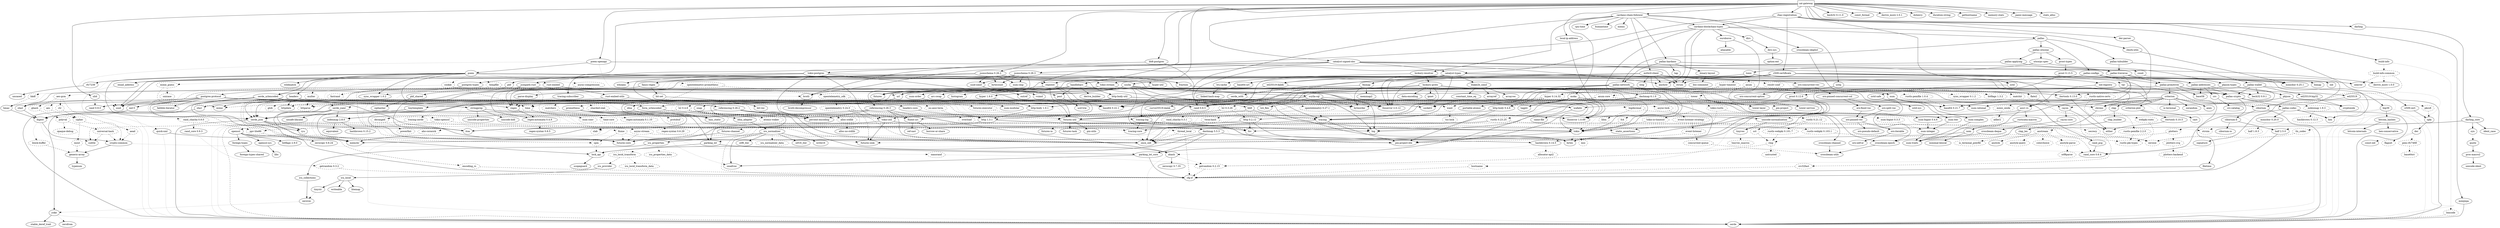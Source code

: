 digraph {
    0 [ label = "cat-gateway" shape = box]
    1 [ label = "anyhow" ]
    2 [ label = "base64 0.22.1" ]
    3 [ label = "bb8" ]
    4 [ label = "bb8-postgres" ]
    5 [ label = "bech32 0.11.0" ]
    6 [ label = "blake2b_simd" ]
    7 [ label = "build-info" ]
    8 [ label = "bytes" ]
    9 [ label = "cardano-blockchain-types" ]
    10 [ label = "cardano-chain-follower" ]
    11 [ label = "catalyst-signed-doc" ]
    12 [ label = "catalyst-types" ]
    13 [ label = "chrono" ]
    14 [ label = "clap" ]
    15 [ label = "const_format" ]
    16 [ label = "cpu-time" ]
    17 [ label = "crossbeam-skiplist" ]
    18 [ label = "darling" ]
    19 [ label = "dashmap 6.1.0" ]
    20 [ label = "derive_more 2.0.1" ]
    21 [ label = "dotenvy" ]
    22 [ label = "duration-string" ]
    23 [ label = "ed25519-dalek" ]
    24 [ label = "futures" ]
    25 [ label = "gethostname" ]
    26 [ label = "handlebars" ]
    27 [ label = "hex" ]
    28 [ label = "jsonschema 0.26.2" ]
    29 [ label = "local-ip-address" ]
    30 [ label = "memory-stats" ]
    31 [ label = "mime" ]
    32 [ label = "minijinja" ]
    33 [ label = "moka" ]
    34 [ label = "num-bigint 0.4.6" ]
    35 [ label = "num-traits" ]
    36 [ label = "openssl" ]
    37 [ label = "pallas" ]
    38 [ label = "pallas-traverse" ]
    39 [ label = "panic-message" ]
    40 [ label = "poem" ]
    41 [ label = "poem-openapi" ]
    42 [ label = "prometheus" ]
    43 [ label = "rand 0.8.5" ]
    44 [ label = "rayon" ]
    45 [ label = "rbac-registration" ]
    46 [ label = "regex" ]
    47 [ label = "rust-embed" ]
    48 [ label = "scylla" ]
    49 [ label = "serde" ]
    50 [ label = "serde_json" ]
    51 [ label = "stats_alloc" ]
    52 [ label = "strum" ]
    53 [ label = "thiserror 1.0.69" ]
    54 [ label = "tokio" ]
    55 [ label = "tokio-postgres" ]
    56 [ label = "tracing" ]
    57 [ label = "tracing-subscriber" ]
    58 [ label = "ulid" ]
    59 [ label = "url" ]
    60 [ label = "uuid" ]
    61 [ label = "futures-util" ]
    62 [ label = "parking_lot" ]
    63 [ label = "arrayref" ]
    64 [ label = "arrayvec" ]
    65 [ label = "constant_time_eq" ]
    66 [ label = "bincode" style = dashed]
    67 [ label = "build-info-common" style = dashed]
    68 [ label = "cbork-utils" ]
    69 [ label = "dirs" ]
    70 [ label = "minicbor 0.25.1" ]
    71 [ label = "ouroboros" ]
    72 [ label = "crossbeam-channel" ]
    73 [ label = "crossbeam-epoch" ]
    74 [ label = "hickory-resolver" ]
    75 [ label = "http 1.3.1" ]
    76 [ label = "humantime" ]
    77 [ label = "memx" ]
    78 [ label = "mithril-client" ]
    79 [ label = "pallas-crypto" ]
    80 [ label = "pallas-hardano" ]
    81 [ label = "tar" ]
    82 [ label = "tracing-log" ]
    83 [ label = "ureq" ]
    84 [ label = "zstd" ]
    85 [ label = "brotli" ]
    86 [ label = "coset" ]
    87 [ label = "jsonpath-rust" ]
    88 [ label = "jsonschema 0.28.3" ]
    89 [ label = "base64-url" ]
    90 [ label = "fluent-uri" ]
    91 [ label = "fmmap" ]
    92 [ label = "once_cell" ]
    93 [ label = "orx-concurrent-vec" ]
    94 [ label = "thiserror 2.0.12" ]
    95 [ label = "clap_builder" ]
    96 [ label = "crossbeam-utils" ]
    97 [ label = "darling_core" ]
    98 [ label = "cfg-if" ]
    99 [ label = "hashbrown 0.14.5" ]
    100 [ label = "lock_api" ]
    101 [ label = "parking_lot_core" ]
    102 [ label = "curve25519-dalek" ]
    103 [ label = "ed25519" ]
    104 [ label = "rand_core 0.6.4" ]
    105 [ label = "sha2" ]
    106 [ label = "subtle" ]
    107 [ label = "zeroize" style = dashed]
    108 [ label = "futures-channel" ]
    109 [ label = "futures-core" ]
    110 [ label = "futures-executor" style = dashed]
    111 [ label = "futures-io" ]
    112 [ label = "futures-sink" ]
    113 [ label = "futures-task" ]
    114 [ label = "derive_builder" ]
    115 [ label = "log" ]
    116 [ label = "num-order" ]
    117 [ label = "pest" ]
    118 [ label = "ahash" ]
    119 [ label = "bytecount" ]
    120 [ label = "email_address" ]
    121 [ label = "fancy-regex" ]
    122 [ label = "fraction" ]
    123 [ label = "idna" ]
    124 [ label = "itoa" ]
    125 [ label = "num-cmp" ]
    126 [ label = "percent-encoding" ]
    127 [ label = "referencing 0.26.2" ]
    128 [ label = "regex-syntax 0.8.5" ]
    129 [ label = "reqwest" ]
    130 [ label = "uuid-simd" ]
    131 [ label = "async-lock" style = dashed]
    132 [ label = "event-listener" style = dashed]
    133 [ label = "portable-atomic" ]
    134 [ label = "smallvec" ]
    135 [ label = "tagptr" ]
    136 [ label = "num-integer" ]
    137 [ label = "bitflags 2.9.0" ]
    138 [ label = "foreign-types" ]
    139 [ label = "libc" ]
    140 [ label = "openssl-sys" ]
    141 [ label = "pallas-addresses" ]
    142 [ label = "pallas-codec" ]
    143 [ label = "pallas-configs" ]
    144 [ label = "pallas-network" ]
    145 [ label = "pallas-primitives" ]
    146 [ label = "pallas-txbuilder" ]
    147 [ label = "pallas-utxorpc" ]
    148 [ label = "itertools 0.13.0" ]
    149 [ label = "async-compression" style = dashed]
    150 [ label = "cookie" style = dashed]
    151 [ label = "headers" ]
    152 [ label = "http-body-util" ]
    153 [ label = "hyper 1.6.0" ]
    154 [ label = "hyper-util" ]
    155 [ label = "mime_guess" style = dashed]
    156 [ label = "multer" style = dashed]
    157 [ label = "opentelemetry 0.27.1" style = dashed]
    158 [ label = "opentelemetry-prometheus" style = dashed]
    159 [ label = "pin-project-lite" ]
    160 [ label = "quick-xml" ]
    161 [ label = "rfc7239" ]
    162 [ label = "serde_urlencoded" ]
    163 [ label = "serde_yaml" ]
    164 [ label = "sync_wrapper 1.0.2" ]
    165 [ label = "tempfile" style = dashed]
    166 [ label = "time" style = dashed]
    167 [ label = "tokio-stream" ]
    168 [ label = "tokio-util" ]
    169 [ label = "wildmatch" ]
    170 [ label = "derive_more 1.0.0" ]
    171 [ label = "indexmap 2.8.0" ]
    172 [ label = "fnv" ]
    173 [ label = "lazy_static" ]
    174 [ label = "memchr" ]
    175 [ label = "protobuf" style = dashed]
    176 [ label = "rand_chacha 0.3.1" style = dashed]
    177 [ label = "either" ]
    178 [ label = "rayon-core" ]
    179 [ label = "c509-certificate" ]
    180 [ label = "der-parser" ]
    181 [ label = "oid-registry" ]
    182 [ label = "x509-cert" ]
    183 [ label = "aho-corasick" style = dashed]
    184 [ label = "regex-automata 0.4.9" ]
    185 [ label = "rust-embed-utils" ]
    186 [ label = "walkdir" ]
    187 [ label = "arc-swap" ]
    188 [ label = "byteorder" ]
    189 [ label = "dashmap 5.5.3" ]
    190 [ label = "histogram" ]
    191 [ label = "lz4_flex" ]
    192 [ label = "rand_pcg" ]
    193 [ label = "scylla-cql" ]
    194 [ label = "snap" ]
    195 [ label = "socket2" ]
    196 [ label = "tokio-openssl" style = dashed]
    197 [ label = "ryu" ]
    198 [ label = "mio" style = dashed]
    199 [ label = "fallible-iterator" ]
    200 [ label = "phf" ]
    201 [ label = "postgres-protocol" ]
    202 [ label = "postgres-types" ]
    203 [ label = "rand 0.9.0" ]
    204 [ label = "whoami" ]
    205 [ label = "tracing-core" ]
    206 [ label = "matchers" style = dashed]
    207 [ label = "nu-ansi-term" style = dashed]
    208 [ label = "sharded-slab" style = dashed]
    209 [ label = "thread_local" style = dashed]
    210 [ label = "tracing-serde" style = dashed]
    211 [ label = "form_urlencoded" ]
    212 [ label = "pin-utils" ]
    213 [ label = "slab" style = dashed]
    214 [ label = "semver" ]
    215 [ label = "dirs-sys" ]
    216 [ label = "half 2.5.0" ]
    217 [ label = "aliasable" ]
    218 [ label = "static_assertions" ]
    219 [ label = "hickory-proto" ]
    220 [ label = "lru-cache" ]
    221 [ label = "resolv-conf" style = dashed]
    222 [ label = "rustls 0.21.12" style = dashed]
    223 [ label = "tokio-rustls" style = dashed]
    224 [ label = "flate2" style = dashed]
    225 [ label = "flume" style = dashed]
    226 [ label = "slog" ]
    227 [ label = "cryptoxide" ]
    228 [ label = "binary-layout" ]
    229 [ label = "tap" ]
    230 [ label = "filetime" ]
    231 [ label = "rustls 0.23.25" style = dashed]
    232 [ label = "rustls-native-certs" style = dashed]
    233 [ label = "rustls-pki-types" style = dashed]
    234 [ label = "webpki-roots" style = dashed]
    235 [ label = "zstd-safe" ]
    236 [ label = "alloc-no-stdlib" ]
    237 [ label = "alloc-stdlib" style = dashed]
    238 [ label = "brotli-decompressor" ]
    239 [ label = "ciborium" ]
    240 [ label = "ciborium-io" ]
    241 [ label = "referencing 0.28.3" ]
    242 [ label = "borrow-or-share" ]
    243 [ label = "ref-cast" ]
    244 [ label = "fs4" style = dashed]
    245 [ label = "memmap2" ]
    246 [ label = "parse-display" ]
    247 [ label = "orx-concurrent-option" ]
    248 [ label = "orx-fixed-vec" ]
    249 [ label = "orx-pinned-concurrent-col" ]
    250 [ label = "orx-pinned-vec" ]
    251 [ label = "orx-pseudo-default" ]
    252 [ label = "orx-split-vec" ]
    253 [ label = "anstream" style = dashed]
    254 [ label = "anstyle" ]
    255 [ label = "clap_lex" ]
    256 [ label = "strsim" style = dashed]
    257 [ label = "ident_case" ]
    258 [ label = "proc-macro2" ]
    259 [ label = "quote" ]
    260 [ label = "syn" ]
    261 [ label = "allocator-api2" style = dashed]
    262 [ label = "scopeguard" ]
    263 [ label = "digest" ]
    264 [ label = "pkcs8" style = dashed]
    265 [ label = "signature" ]
    266 [ label = "getrandom 0.2.15" style = dashed]
    267 [ label = "num-modular" ]
    268 [ label = "ucd-trie" ]
    269 [ label = "zerocopy 0.7.35" ]
    270 [ label = "bit-set" ]
    271 [ label = "num" ]
    272 [ label = "idna_adapter" ]
    273 [ label = "utf8_iter" ]
    274 [ label = "tower-service" ]
    275 [ label = "outref" ]
    276 [ label = "vsimd" ]
    277 [ label = "event-listener-strategy" style = dashed]
    278 [ label = "concurrent-queue" style = dashed]
    279 [ label = "foreign-types-shared" ]
    280 [ label = "base58" ]
    281 [ label = "bech32 0.9.1" ]
    282 [ label = "crc" ]
    283 [ label = "minicbor 0.20.0" ]
    284 [ label = "num-rational" ]
    285 [ label = "serde_with" ]
    286 [ label = "criterion" ]
    287 [ label = "pallas-wallet" ]
    288 [ label = "pallas-applying" ]
    289 [ label = "prost-types" ]
    290 [ label = "utxorpc-spec" ]
    291 [ label = "aes-gcm" style = dashed]
    292 [ label = "hkdf" style = dashed]
    293 [ label = "hmac" ]
    294 [ label = "base64 0.21.7" ]
    295 [ label = "headers-core" ]
    296 [ label = "httpdate" ]
    297 [ label = "sha1" ]
    298 [ label = "http-body 1.0.1" ]
    299 [ label = "h2 0.4.8" style = dashed]
    300 [ label = "httparse" style = dashed]
    301 [ label = "want" style = dashed]
    302 [ label = "unicase" style = dashed]
    303 [ label = "encoding_rs" style = dashed]
    304 [ label = "spin" style = dashed]
    305 [ label = "opentelemetry 0.24.0" style = dashed]
    306 [ label = "opentelemetry_sdk" style = dashed]
    307 [ label = "uncased" ]
    308 [ label = "unsafe-libyaml" ]
    309 [ label = "fastrand" style = dashed]
    310 [ label = "deranged" style = dashed]
    311 [ label = "num-conv" style = dashed]
    312 [ label = "powerfmt" style = dashed]
    313 [ label = "time-core" style = dashed]
    314 [ label = "equivalent" ]
    315 [ label = "hashbrown 0.15.2" ]
    316 [ label = "ppv-lite86" style = dashed]
    317 [ label = "crossbeam-deque" ]
    318 [ label = "asn1-rs" ]
    319 [ label = "bimap" ]
    320 [ label = "oid" ]
    321 [ label = "nom" ]
    322 [ label = "rusticata-macros" ]
    323 [ label = "const-oid" ]
    324 [ label = "der" ]
    325 [ label = "spki" ]
    326 [ label = "tls_codec" style = dashed]
    327 [ label = "same-file" ]
    328 [ label = "twox-hash" style = dashed]
    329 [ label = "bigdecimal" style = dashed]
    330 [ label = "num-bigint 0.3.3" style = dashed]
    331 [ label = "secrecy" style = dashed]
    332 [ label = "stable_deref_trait" ]
    333 [ label = "yoke" ]
    334 [ label = "phf_shared" ]
    335 [ label = "md-5" ]
    336 [ label = "stringprep" ]
    337 [ label = "rand_chacha 0.9.0" style = dashed]
    338 [ label = "rand_core 0.9.3" ]
    339 [ label = "zerocopy 0.8.24" ]
    340 [ label = "regex-automata 0.1.10" style = dashed]
    341 [ label = "overload" style = dashed]
    342 [ label = "option-ext" ]
    343 [ label = "data-encoding" ]
    344 [ label = "ipnet" ]
    345 [ label = "rustls-pemfile 1.0.4" style = dashed]
    346 [ label = "tinyvec" ]
    347 [ label = "linked-hash-map" ]
    348 [ label = "hostname" style = dashed]
    349 [ label = "ring" style = dashed]
    350 [ label = "rustls-webpki 0.101.7" style = dashed]
    351 [ label = "sct" style = dashed]
    352 [ label = "crc32fast" style = dashed]
    353 [ label = "miniz_oxide" style = dashed]
    354 [ label = "nanorand" style = dashed]
    355 [ label = "doc-comment" ]
    356 [ label = "rustls-webpki 0.103.1" style = dashed]
    357 [ label = "rustls-pemfile 2.2.0" style = dashed]
    358 [ label = "zstd-sys" ]
    359 [ label = "ciborium-ll" ]
    360 [ label = "orx-iterable" ]
    361 [ label = "anstyle-parse" style = dashed]
    362 [ label = "anstyle-query" style = dashed]
    363 [ label = "colorchoice" style = dashed]
    364 [ label = "is_terminal_polyfill" style = dashed]
    365 [ label = "utf8parse" style = dashed]
    366 [ label = "unicode-ident" ]
    367 [ label = "block-buffer" style = dashed]
    368 [ label = "crypto-common" ]
    369 [ label = "bit-vec" ]
    370 [ label = "num-complex" ]
    371 [ label = "num-iter" ]
    372 [ label = "icu_normalizer" ]
    373 [ label = "icu_properties" ]
    374 [ label = "crc-catalog" ]
    375 [ label = "half 1.8.3" style = dashed]
    376 [ label = "indexmap 1.9.3" style = dashed]
    377 [ label = "anes" ]
    378 [ label = "cast" ]
    379 [ label = "criterion-plot" ]
    380 [ label = "is-terminal" ]
    381 [ label = "itertools 0.10.5" ]
    382 [ label = "oorandom" ]
    383 [ label = "plotters" style = dashed]
    384 [ label = "tinytemplate" ]
    385 [ label = "bip39" ]
    386 [ label = "ed25519-bip32" ]
    387 [ label = "prost 0.13.5" ]
    388 [ label = "pbjson" ]
    389 [ label = "pbjson-types" ]
    390 [ label = "prost 0.12.6" ]
    391 [ label = "tonic" ]
    392 [ label = "aead" style = dashed]
    393 [ label = "aes" style = dashed]
    394 [ label = "cipher" style = dashed]
    395 [ label = "ctr" style = dashed]
    396 [ label = "ghash" style = dashed]
    397 [ label = "atomic-waker" style = dashed]
    398 [ label = "try-lock" style = dashed]
    399 [ label = "glob" style = dashed]
    400 [ label = "minimal-lexical" ]
    401 [ label = "flagset" style = dashed]
    402 [ label = "pem-rfc7468" style = dashed]
    403 [ label = "base64ct" style = dashed]
    404 [ label = "libm" style = dashed]
    405 [ label = "zerofrom" ]
    406 [ label = "siphasher" ]
    407 [ label = "unicode-bidi" ]
    408 [ label = "unicode-normalization" ]
    409 [ label = "unicode-properties" ]
    410 [ label = "getrandom 0.3.2" style = dashed]
    411 [ label = "regex-syntax 0.6.29" style = dashed]
    412 [ label = "tinyvec_macros" style = dashed]
    413 [ label = "untrusted" style = dashed]
    414 [ label = "adler2" style = dashed]
    415 [ label = "orx-self-or" ]
    416 [ label = "generic-array" ]
    417 [ label = "typenum" ]
    418 [ label = "icu_collections" ]
    419 [ label = "icu_normalizer_data" style = dashed]
    420 [ label = "icu_provider" ]
    421 [ label = "utf16_iter" ]
    422 [ label = "write16" ]
    423 [ label = "zerovec" ]
    424 [ label = "icu_locid_transform" style = dashed]
    425 [ label = "icu_properties_data" style = dashed]
    426 [ label = "tinystr" ]
    427 [ label = "hashbrown 0.12.3" style = dashed]
    428 [ label = "plotters-backend" style = dashed]
    429 [ label = "plotters-svg" style = dashed]
    430 [ label = "bitcoin_hashes" ]
    431 [ label = "async-stream" style = dashed]
    432 [ label = "axum" style = dashed]
    433 [ label = "h2 0.3.26" style = dashed]
    434 [ label = "http 0.2.12" ]
    435 [ label = "http-body 0.4.6" ]
    436 [ label = "hyper 0.14.32" style = dashed]
    437 [ label = "hyper-timeout" style = dashed]
    438 [ label = "pin-project" ]
    439 [ label = "tower" style = dashed]
    440 [ label = "tower-layer" ]
    441 [ label = "inout" style = dashed]
    442 [ label = "opaque-debug" style = dashed]
    443 [ label = "polyval" style = dashed]
    444 [ label = "icu_locid" ]
    445 [ label = "writeable" ]
    446 [ label = "icu_locid_transform_data" style = dashed]
    447 [ label = "bitcoin-internals" ]
    448 [ label = "hex-conservative" ]
    449 [ label = "axum-core" style = dashed]
    450 [ label = "bitflags 1.3.2" style = dashed]
    451 [ label = "matchit" style = dashed]
    452 [ label = "sync_wrapper 0.1.2" style = dashed]
    453 [ label = "tokio-io-timeout" style = dashed]
    454 [ label = "universal-hash" style = dashed]
    455 [ label = "litemap" ]
    0 -> 4 [ ]
    0 -> 5 [ ]
    0 -> 7 [ ]
    0 -> 10 [ ]
    0 -> 11 [ ]
    0 -> 15 [ ]
    0 -> 18 [ ]
    0 -> 20 [ ]
    0 -> 21 [ ]
    0 -> 22 [ ]
    0 -> 25 [ ]
    0 -> 26 [ ]
    0 -> 28 [ ]
    0 -> 29 [ ]
    0 -> 30 [ ]
    0 -> 32 [ ]
    0 -> 39 [ ]
    0 -> 41 [ ]
    0 -> 45 [ ]
    0 -> 48 [ ]
    0 -> 51 [ ]
    0 -> 57 [ ]
    0 -> 58 [ ]
    3 -> 61 [ ]
    3 -> 54 [ ]
    4 -> 3 [ ]
    4 -> 55 [ ]
    6 -> 63 [ ]
    6 -> 64 [ ]
    6 -> 65 [ ]
    7 -> 66 [ style = dotted]
    7 -> 67 [ style = dotted]
    9 -> 1 [ ]
    9 -> 12 [ ]
    9 -> 68 [ ]
    9 -> 19 [ ]
    9 -> 69 [ ]
    9 -> 71 [ ]
    9 -> 37 [ ]
    9 -> 52 [ ]
    10 -> 9 [ ]
    10 -> 16 [ ]
    10 -> 17 [ ]
    10 -> 74 [ ]
    10 -> 76 [ ]
    10 -> 77 [ ]
    10 -> 78 [ ]
    10 -> 33 [ ]
    10 -> 80 [ ]
    10 -> 82 [ ]
    10 -> 83 [ ]
    11 -> 1 [ ]
    11 -> 85 [ ]
    11 -> 12 [ ]
    11 -> 14 [ ]
    11 -> 86 [ ]
    11 -> 24 [ ]
    11 -> 87 [ ]
    11 -> 88 [ ]
    11 -> 52 [ ]
    12 -> 89 [ ]
    12 -> 6 [ ]
    12 -> 13 [ ]
    12 -> 23 [ ]
    12 -> 90 [ ]
    12 -> 91 [ ]
    12 -> 70 [ ]
    12 -> 93 [ ]
    12 -> 79 [ ]
    12 -> 94 [ ]
    12 -> 56 [ ]
    12 -> 60 [ ]
    13 -> 35 [ ]
    13 -> 49 [ style = dotted]
    14 -> 95 [ ]
    17 -> 73 [ ]
    18 -> 97 [ ]
    19 -> 99 [ ]
    19 -> 100 [ ]
    19 -> 92 [ ]
    19 -> 101 [ ]
    19 -> 44 [ style = dotted]
    23 -> 102 [ ]
    23 -> 103 [ ]
    23 -> 105 [ ]
    24 -> 110 [ style = dotted]
    26 -> 114 [ ]
    26 -> 115 [ ]
    26 -> 116 [ ]
    26 -> 117 [ ]
    26 -> 50 [ ]
    28 -> 119 [ ]
    28 -> 120 [ ]
    28 -> 121 [ ]
    28 -> 122 [ ]
    28 -> 125 [ ]
    28 -> 127 [ ]
    28 -> 129 [ style = dotted]
    28 -> 130 [ ]
    29 -> 53 [ ]
    32 -> 49 [ ]
    33 -> 131 [ style = dotted]
    33 -> 72 [ ]
    33 -> 73 [ ]
    33 -> 61 [ style = dotted]
    33 -> 62 [ ]
    33 -> 133 [ ]
    33 -> 135 [ ]
    33 -> 53 [ ]
    33 -> 60 [ ]
    34 -> 136 [ ]
    36 -> 137 [ ]
    36 -> 98 [ ]
    36 -> 138 [ ]
    36 -> 92 [ ]
    36 -> 140 [ ]
    37 -> 143 [ ]
    37 -> 144 [ ]
    37 -> 146 [ ]
    37 -> 147 [ ]
    38 -> 148 [ ]
    38 -> 141 [ ]
    38 -> 145 [ ]
    40 -> 149 [ style = dotted]
    40 -> 13 [ style = dotted]
    40 -> 150 [ style = dotted]
    40 -> 151 [ ]
    40 -> 27 [ style = dotted]
    40 -> 152 [ ]
    40 -> 154 [ ]
    40 -> 155 [ style = dotted]
    40 -> 156 [ style = dotted]
    40 -> 157 [ style = dotted]
    40 -> 158 [ style = dotted]
    40 -> 160 [ style = dotted]
    40 -> 46 [ ]
    40 -> 161 [ ]
    40 -> 47 [ style = dotted]
    40 -> 50 [ ]
    40 -> 162 [ ]
    40 -> 163 [ style = dotted]
    40 -> 164 [ ]
    40 -> 165 [ style = dotted]
    40 -> 94 [ ]
    40 -> 167 [ style = dotted]
    40 -> 169 [ ]
    41 -> 170 [ ]
    41 -> 40 [ ]
    41 -> 59 [ style = dotted]
    41 -> 60 [ style = dotted]
    42 -> 172 [ ]
    42 -> 173 [ ]
    42 -> 174 [ ]
    42 -> 62 [ ]
    42 -> 175 [ style = dotted]
    42 -> 53 [ ]
    43 -> 176 [ style = dotted]
    44 -> 177 [ ]
    44 -> 178 [ ]
    45 -> 85 [ ]
    45 -> 179 [ ]
    45 -> 9 [ ]
    45 -> 180 [ ]
    45 -> 182 [ ]
    45 -> 84 [ ]
    46 -> 184 [ ]
    47 -> 185 [ ]
    48 -> 187 [ ]
    48 -> 2 [ style = dotted]
    48 -> 189 [ ]
    48 -> 24 [ ]
    48 -> 190 [ ]
    48 -> 148 [ ]
    48 -> 173 [ ]
    48 -> 43 [ ]
    48 -> 192 [ ]
    48 -> 193 [ ]
    48 -> 163 [ style = dotted]
    48 -> 195 [ ]
    48 -> 196 [ style = dotted]
    48 -> 56 [ ]
    48 -> 59 [ style = dotted]
    50 -> 124 [ ]
    50 -> 174 [ ]
    50 -> 197 [ ]
    50 -> 49 [ ]
    54 -> 8 [ style = dotted]
    54 -> 198 [ style = dotted]
    54 -> 62 [ style = dotted]
    54 -> 159 [ ]
    55 -> 61 [ ]
    55 -> 115 [ ]
    55 -> 126 [ ]
    55 -> 200 [ ]
    55 -> 202 [ ]
    55 -> 168 [ ]
    55 -> 204 [ ]
    56 -> 115 [ style = dotted]
    56 -> 159 [ ]
    56 -> 205 [ ]
    57 -> 206 [ style = dotted]
    57 -> 207 [ style = dotted]
    57 -> 46 [ style = dotted]
    57 -> 50 [ style = dotted]
    57 -> 208 [ style = dotted]
    57 -> 134 [ style = dotted]
    57 -> 209 [ style = dotted]
    57 -> 166 [ style = dotted]
    57 -> 56 [ style = dotted]
    57 -> 82 [ style = dotted]
    57 -> 210 [ style = dotted]
    58 -> 203 [ style = dotted]
    58 -> 60 [ style = dotted]
    59 -> 211 [ ]
    59 -> 123 [ ]
    60 -> 49 [ style = dotted]
    61 -> 108 [ style = dotted]
    61 -> 111 [ style = dotted]
    61 -> 113 [ ]
    61 -> 174 [ style = dotted]
    61 -> 159 [ ]
    61 -> 212 [ ]
    61 -> 213 [ style = dotted]
    62 -> 100 [ ]
    62 -> 101 [ ]
    66 -> 49 [ style = dashed]
    67 -> 13 [ style = dashed]
    67 -> 170 [ style = dashed]
    67 -> 214 [ style = dashed]
    68 -> 70 [ ]
    69 -> 215 [ ]
    70 -> 216 [ style = dotted]
    71 -> 217 [ ]
    71 -> 218 [ ]
    72 -> 96 [ ]
    73 -> 96 [ ]
    74 -> 219 [ ]
    74 -> 220 [ ]
    74 -> 221 [ style = dotted]
    75 -> 8 [ ]
    75 -> 172 [ ]
    75 -> 124 [ ]
    78 -> 1 [ ]
    78 -> 13 [ ]
    78 -> 224 [ style = dotted]
    78 -> 225 [ style = dotted]
    78 -> 24 [ ]
    78 -> 129 [ ]
    78 -> 214 [ ]
    78 -> 226 [ ]
    78 -> 52 [ ]
    78 -> 81 [ style = dotted]
    78 -> 94 [ ]
    78 -> 54 [ ]
    78 -> 60 [ ]
    78 -> 84 [ style = dotted]
    79 -> 227 [ ]
    79 -> 142 [ ]
    79 -> 104 [ ]
    80 -> 228 [ ]
    80 -> 144 [ ]
    80 -> 38 [ ]
    80 -> 229 [ ]
    81 -> 230 [ ]
    82 -> 115 [ ]
    82 -> 205 [ ]
    83 -> 2 [ ]
    83 -> 224 [ style = dotted]
    83 -> 231 [ style = dotted]
    83 -> 232 [ style = dotted]
    83 -> 59 [ ]
    83 -> 234 [ style = dotted]
    84 -> 235 [ ]
    85 -> 238 [ ]
    86 -> 239 [ ]
    87 -> 117 [ ]
    87 -> 46 [ ]
    87 -> 50 [ ]
    88 -> 119 [ ]
    88 -> 120 [ ]
    88 -> 121 [ ]
    88 -> 122 [ ]
    88 -> 125 [ ]
    88 -> 241 [ ]
    88 -> 129 [ style = dotted]
    88 -> 130 [ ]
    89 -> 2 [ ]
    90 -> 242 [ ]
    90 -> 243 [ ]
    90 -> 49 [ style = dotted]
    91 -> 188 [ ]
    91 -> 244 [ style = dotted]
    91 -> 245 [ ]
    91 -> 246 [ ]
    93 -> 247 [ ]
    93 -> 249 [ ]
    93 -> 49 [ style = dotted]
    95 -> 253 [ style = dotted]
    95 -> 255 [ ]
    95 -> 256 [ style = dotted]
    97 -> 172 [ ]
    97 -> 257 [ ]
    97 -> 256 [ style = dotted]
    97 -> 260 [ ]
    99 -> 118 [ style = dotted]
    99 -> 261 [ style = dotted]
    100 -> 262 [ ]
    101 -> 98 [ ]
    101 -> 134 [ ]
    102 -> 263 [ style = dotted]
    102 -> 107 [ style = dotted]
    103 -> 264 [ style = dotted]
    103 -> 49 [ style = dotted]
    103 -> 265 [ ]
    104 -> 266 [ style = dotted]
    105 -> 263 [ ]
    108 -> 109 [ ]
    108 -> 112 [ style = dotted]
    110 -> 61 [ style = dashed]
    116 -> 267 [ ]
    117 -> 174 [ style = dotted]
    117 -> 94 [ style = dotted]
    117 -> 268 [ ]
    118 -> 266 [ style = dotted]
    118 -> 49 [ style = dotted]
    118 -> 269 [ ]
    120 -> 49 [ style = dotted]
    121 -> 270 [ ]
    121 -> 184 [ ]
    122 -> 173 [ style = dotted]
    122 -> 271 [ ]
    123 -> 272 [ ]
    127 -> 118 [ ]
    127 -> 90 [ ]
    127 -> 92 [ ]
    127 -> 126 [ ]
    127 -> 50 [ ]
    129 -> 2 [ ]
    129 -> 61 [ ]
    129 -> 75 [ ]
    129 -> 50 [ style = dotted]
    129 -> 162 [ ]
    129 -> 164 [ ]
    129 -> 274 [ ]
    129 -> 59 [ ]
    130 -> 275 [ ]
    130 -> 60 [ style = dotted]
    130 -> 276 [ ]
    131 -> 277 [ style = dashed]
    132 -> 278 [ style = dashed]
    132 -> 159 [ style = dashed]
    136 -> 35 [ ]
    138 -> 279 [ ]
    140 -> 139 [ ]
    141 -> 280 [ ]
    141 -> 281 [ ]
    141 -> 282 [ ]
    141 -> 79 [ ]
    142 -> 27 [ ]
    142 -> 283 [ ]
    142 -> 49 [ ]
    142 -> 53 [ ]
    143 -> 284 [ ]
    143 -> 141 [ ]
    143 -> 145 [ ]
    143 -> 285 [ ]
    144 -> 188 [ ]
    144 -> 148 [ ]
    144 -> 79 [ ]
    144 -> 43 [ ]
    144 -> 195 [ ]
    144 -> 54 [ ]
    144 -> 56 [ ]
    145 -> 280 [ ]
    145 -> 281 [ ]
    145 -> 286 [ ]
    145 -> 115 [ ]
    145 -> 79 [ ]
    146 -> 38 [ ]
    146 -> 287 [ ]
    147 -> 288 [ ]
    147 -> 289 [ ]
    147 -> 290 [ ]
    148 -> 177 [ ]
    149 -> 85 [ style = dotted]
    149 -> 224 [ style = dotted]
    149 -> 109 [ style = dashed]
    149 -> 174 [ style = dashed]
    149 -> 54 [ style = dotted]
    150 -> 291 [ style = dotted]
    150 -> 2 [ style = dotted]
    150 -> 292 [ style = dotted]
    150 -> 126 [ style = dotted]
    150 -> 43 [ style = dotted]
    150 -> 105 [ style = dotted]
    150 -> 166 [ style = dashed]
    151 -> 294 [ ]
    151 -> 295 [ ]
    151 -> 296 [ ]
    151 -> 31 [ ]
    151 -> 297 [ ]
    152 -> 109 [ ]
    152 -> 298 [ ]
    152 -> 159 [ ]
    153 -> 61 [ style = dotted]
    153 -> 299 [ style = dotted]
    153 -> 298 [ ]
    153 -> 300 [ style = dotted]
    153 -> 296 [ style = dotted]
    153 -> 301 [ style = dotted]
    154 -> 153 [ ]
    154 -> 195 [ style = dotted]
    154 -> 274 [ style = dotted]
    155 -> 31 [ style = dashed]
    155 -> 302 [ style = dashed]
    156 -> 303 [ style = dashed]
    156 -> 61 [ style = dashed]
    156 -> 75 [ style = dashed]
    156 -> 300 [ style = dashed]
    156 -> 31 [ style = dashed]
    156 -> 304 [ style = dashed]
    156 -> 54 [ style = dotted]
    157 -> 109 [ style = dotted]
    157 -> 112 [ style = dotted]
    157 -> 53 [ style = dotted]
    157 -> 56 [ style = dotted]
    158 -> 306 [ style = dashed]
    158 -> 42 [ style = dashed]
    160 -> 174 [ ]
    160 -> 49 [ style = dotted]
    161 -> 307 [ ]
    162 -> 211 [ ]
    162 -> 124 [ ]
    162 -> 197 [ ]
    162 -> 49 [ ]
    163 -> 171 [ ]
    163 -> 124 [ ]
    163 -> 197 [ ]
    163 -> 308 [ ]
    164 -> 109 [ style = dotted]
    165 -> 309 [ style = dashed]
    165 -> 92 [ style = dashed]
    166 -> 310 [ style = dashed]
    166 -> 124 [ style = dotted]
    166 -> 311 [ style = dashed]
    166 -> 313 [ style = dashed]
    167 -> 109 [ ]
    167 -> 54 [ ]
    168 -> 109 [ ]
    168 -> 112 [ ]
    168 -> 54 [ ]
    171 -> 314 [ ]
    171 -> 315 [ ]
    171 -> 49 [ style = dotted]
    176 -> 316 [ style = dashed]
    176 -> 104 [ style = dashed]
    178 -> 317 [ ]
    179 -> 1 [ ]
    179 -> 319 [ ]
    179 -> 23 [ ]
    179 -> 27 [ ]
    179 -> 70 [ ]
    179 -> 320 [ ]
    179 -> 181 [ ]
    179 -> 92 [ ]
    179 -> 46 [ ]
    179 -> 52 [ ]
    179 -> 94 [ ]
    180 -> 318 [ ]
    181 -> 318 [ ]
    182 -> 325 [ ]
    182 -> 326 [ style = dotted]
    183 -> 174 [ style = dotted]
    184 -> 183 [ style = dotted]
    184 -> 128 [ style = dotted]
    185 -> 105 [ ]
    185 -> 186 [ ]
    186 -> 327 [ ]
    189 -> 99 [ ]
    189 -> 100 [ ]
    189 -> 92 [ ]
    189 -> 101 [ ]
    191 -> 328 [ style = dotted]
    192 -> 104 [ ]
    193 -> 329 [ style = dotted]
    193 -> 188 [ ]
    193 -> 13 [ style = dotted]
    193 -> 191 [ ]
    193 -> 330 [ style = dotted]
    193 -> 331 [ style = dotted]
    193 -> 194 [ ]
    193 -> 94 [ ]
    193 -> 166 [ style = dotted]
    193 -> 54 [ ]
    193 -> 60 [ ]
    193 -> 333 [ ]
    196 -> 36 [ style = dashed]
    196 -> 54 [ style = dashed]
    200 -> 334 [ ]
    201 -> 2 [ ]
    201 -> 188 [ ]
    201 -> 8 [ ]
    201 -> 199 [ ]
    201 -> 293 [ ]
    201 -> 335 [ ]
    201 -> 174 [ ]
    201 -> 203 [ ]
    201 -> 105 [ ]
    201 -> 336 [ ]
    202 -> 13 [ style = dotted]
    202 -> 201 [ ]
    202 -> 50 [ style = dotted]
    202 -> 166 [ style = dotted]
    202 -> 60 [ style = dotted]
    203 -> 337 [ style = dotted]
    205 -> 92 [ style = dotted]
    206 -> 340 [ style = dashed]
    207 -> 341 [ style = dashed]
    208 -> 173 [ style = dashed]
    209 -> 98 [ style = dashed]
    209 -> 92 [ style = dashed]
    210 -> 49 [ style = dashed]
    210 -> 205 [ style = dashed]
    211 -> 126 [ ]
    214 -> 49 [ style = dotted]
    215 -> 342 [ ]
    216 -> 98 [ ]
    219 -> 343 [ ]
    219 -> 61 [ ]
    219 -> 344 [ ]
    219 -> 43 [ ]
    219 -> 345 [ style = dotted]
    219 -> 53 [ ]
    219 -> 346 [ ]
    219 -> 223 [ style = dotted]
    219 -> 56 [ ]
    219 -> 59 [ ]
    220 -> 347 [ ]
    221 -> 348 [ style = dotted]
    222 -> 115 [ style = dotted]
    222 -> 350 [ style = dashed]
    222 -> 351 [ style = dashed]
    223 -> 222 [ style = dashed]
    223 -> 54 [ style = dashed]
    224 -> 352 [ style = dashed]
    224 -> 353 [ style = dotted]
    225 -> 109 [ style = dotted]
    225 -> 112 [ style = dotted]
    225 -> 354 [ style = dotted]
    225 -> 304 [ style = dashed]
    228 -> 355 [ ]
    230 -> 98 [ ]
    231 -> 115 [ style = dotted]
    231 -> 92 [ style = dashed]
    231 -> 356 [ style = dashed]
    231 -> 106 [ style = dashed]
    231 -> 107 [ style = dashed]
    232 -> 357 [ style = dashed]
    234 -> 233 [ style = dashed]
    235 -> 358 [ ]
    237 -> 236 [ style = dashed]
    238 -> 237 [ style = dotted]
    239 -> 359 [ ]
    239 -> 49 [ ]
    241 -> 118 [ ]
    241 -> 90 [ ]
    241 -> 92 [ ]
    241 -> 126 [ ]
    241 -> 50 [ ]
    244 -> 54 [ style = dotted]
    246 -> 46 [ style = dotted]
    248 -> 250 [ ]
    249 -> 248 [ ]
    249 -> 252 [ ]
    250 -> 360 [ ]
    250 -> 251 [ ]
    252 -> 250 [ ]
    253 -> 254 [ style = dashed]
    253 -> 361 [ style = dashed]
    253 -> 362 [ style = dotted]
    253 -> 363 [ style = dashed]
    253 -> 364 [ style = dashed]
    258 -> 366 [ ]
    259 -> 258 [ ]
    260 -> 259 [ style = dotted]
    263 -> 367 [ style = dotted]
    263 -> 368 [ ]
    263 -> 106 [ style = dotted]
    264 -> 325 [ style = dashed]
    265 -> 104 [ style = dotted]
    266 -> 98 [ style = dashed]
    270 -> 369 [ ]
    271 -> 370 [ ]
    271 -> 371 [ ]
    271 -> 284 [ ]
    272 -> 372 [ ]
    277 -> 132 [ style = dashed]
    278 -> 96 [ style = dashed]
    282 -> 374 [ ]
    283 -> 375 [ style = dotted]
    284 -> 34 [ style = dotted]
    285 -> 2 [ style = dotted]
    285 -> 13 [ style = dotted]
    285 -> 27 [ style = dotted]
    285 -> 376 [ style = dotted]
    285 -> 171 [ style = dotted]
    285 -> 50 [ style = dotted]
    285 -> 166 [ style = dotted]
    286 -> 377 [ ]
    286 -> 239 [ ]
    286 -> 14 [ ]
    286 -> 379 [ ]
    286 -> 380 [ ]
    286 -> 92 [ ]
    286 -> 382 [ ]
    286 -> 383 [ style = dotted]
    286 -> 44 [ style = dotted]
    286 -> 46 [ ]
    286 -> 384 [ ]
    286 -> 186 [ ]
    287 -> 281 [ ]
    287 -> 385 [ ]
    287 -> 386 [ ]
    287 -> 79 [ ]
    287 -> 43 [ ]
    288 -> 38 [ ]
    288 -> 43 [ ]
    289 -> 387 [ ]
    290 -> 389 [ ]
    290 -> 391 [ ]
    291 -> 392 [ style = dashed]
    291 -> 393 [ style = dotted]
    291 -> 395 [ style = dashed]
    291 -> 396 [ style = dashed]
    292 -> 293 [ style = dashed]
    293 -> 263 [ ]
    295 -> 75 [ ]
    297 -> 263 [ ]
    298 -> 75 [ ]
    299 -> 397 [ style = dashed]
    299 -> 75 [ style = dashed]
    299 -> 171 [ style = dashed]
    299 -> 213 [ style = dashed]
    299 -> 168 [ style = dashed]
    299 -> 56 [ style = dashed]
    301 -> 398 [ style = dashed]
    303 -> 98 [ style = dashed]
    304 -> 100 [ style = dotted]
    305 -> 109 [ style = dashed]
    305 -> 112 [ style = dashed]
    305 -> 92 [ style = dashed]
    305 -> 159 [ style = dotted]
    305 -> 53 [ style = dashed]
    306 -> 110 [ style = dashed]
    306 -> 399 [ style = dotted]
    306 -> 305 [ style = dashed]
    310 -> 312 [ style = dotted]
    310 -> 49 [ style = dotted]
    316 -> 339 [ style = dashed]
    317 -> 73 [ ]
    318 -> 35 [ ]
    318 -> 322 [ ]
    318 -> 53 [ ]
    321 -> 174 [ ]
    321 -> 400 [ ]
    322 -> 321 [ ]
    324 -> 323 [ style = dotted]
    324 -> 401 [ style = dotted]
    324 -> 402 [ style = dotted]
    324 -> 107 [ style = dotted]
    325 -> 324 [ ]
    326 -> 107 [ style = dashed]
    328 -> 98 [ style = dashed]
    328 -> 218 [ style = dashed]
    329 -> 404 [ style = dashed]
    329 -> 34 [ style = dashed]
    330 -> 136 [ style = dashed]
    331 -> 107 [ style = dashed]
    333 -> 49 [ style = dotted]
    333 -> 332 [ ]
    333 -> 405 [ style = dotted]
    334 -> 406 [ ]
    335 -> 263 [ ]
    336 -> 407 [ ]
    336 -> 408 [ ]
    336 -> 409 [ ]
    337 -> 316 [ style = dashed]
    337 -> 338 [ style = dashed]
    338 -> 410 [ style = dotted]
    340 -> 411 [ style = dotted]
    345 -> 294 [ style = dashed]
    346 -> 412 [ style = dotted]
    348 -> 98 [ style = dashed]
    349 -> 266 [ style = dashed]
    349 -> 413 [ style = dashed]
    350 -> 349 [ style = dashed]
    351 -> 349 [ style = dashed]
    352 -> 98 [ style = dashed]
    353 -> 414 [ style = dashed]
    354 -> 266 [ style = dotted]
    356 -> 349 [ style = dotted]
    356 -> 233 [ style = dashed]
    357 -> 233 [ style = dashed]
    359 -> 240 [ ]
    359 -> 216 [ ]
    360 -> 415 [ ]
    361 -> 365 [ style = dotted]
    367 -> 416 [ style = dashed]
    368 -> 416 [ ]
    368 -> 104 [ style = dotted]
    370 -> 35 [ ]
    371 -> 136 [ ]
    372 -> 419 [ style = dotted]
    372 -> 373 [ ]
    372 -> 134 [ ]
    372 -> 421 [ ]
    372 -> 273 [ ]
    372 -> 422 [ ]
    373 -> 418 [ ]
    373 -> 424 [ style = dotted]
    373 -> 425 [ style = dotted]
    376 -> 427 [ style = dashed]
    376 -> 49 [ style = dotted]
    379 -> 378 [ ]
    379 -> 381 [ ]
    381 -> 177 [ ]
    383 -> 35 [ style = dashed]
    383 -> 429 [ style = dotted]
    384 -> 50 [ ]
    385 -> 430 [ ]
    385 -> 104 [ style = dotted]
    385 -> 49 [ style = dotted]
    385 -> 408 [ style = dotted]
    386 -> 227 [ ]
    387 -> 8 [ ]
    388 -> 294 [ ]
    388 -> 49 [ ]
    389 -> 13 [ ]
    389 -> 388 [ ]
    389 -> 390 [ ]
    390 -> 8 [ ]
    391 -> 431 [ style = dotted]
    391 -> 432 [ style = dotted]
    391 -> 294 [ ]
    391 -> 437 [ style = dotted]
    391 -> 390 [ style = dotted]
    391 -> 167 [ ]
    392 -> 368 [ style = dashed]
    393 -> 394 [ style = dashed]
    394 -> 368 [ style = dashed]
    394 -> 441 [ style = dashed]
    395 -> 394 [ style = dashed]
    396 -> 443 [ style = dashed]
    402 -> 403 [ style = dashed]
    408 -> 346 [ ]
    410 -> 98 [ style = dashed]
    416 -> 417 [ ]
    418 -> 423 [ ]
    420 -> 444 [ ]
    423 -> 333 [ style = dotted]
    424 -> 446 [ style = dotted]
    424 -> 420 [ style = dashed]
    426 -> 423 [ style = dotted]
    429 -> 428 [ style = dashed]
    430 -> 447 [ ]
    430 -> 448 [ ]
    431 -> 109 [ style = dashed]
    431 -> 159 [ style = dashed]
    432 -> 449 [ style = dashed]
    432 -> 450 [ style = dashed]
    432 -> 436 [ style = dashed]
    432 -> 451 [ style = dashed]
    432 -> 126 [ style = dashed]
    432 -> 452 [ style = dashed]
    432 -> 439 [ style = dashed]
    433 -> 61 [ style = dashed]
    433 -> 434 [ style = dashed]
    433 -> 171 [ style = dashed]
    433 -> 168 [ style = dashed]
    433 -> 56 [ style = dashed]
    434 -> 8 [ ]
    434 -> 172 [ ]
    434 -> 124 [ ]
    435 -> 434 [ ]
    435 -> 159 [ ]
    436 -> 433 [ style = dotted]
    436 -> 435 [ style = dashed]
    436 -> 300 [ style = dashed]
    436 -> 296 [ style = dashed]
    436 -> 195 [ style = dotted]
    436 -> 274 [ style = dashed]
    436 -> 301 [ style = dashed]
    437 -> 436 [ style = dashed]
    437 -> 453 [ style = dashed]
    439 -> 61 [ style = dotted]
    439 -> 376 [ style = dotted]
    439 -> 438 [ style = dotted]
    439 -> 43 [ style = dotted]
    439 -> 168 [ style = dotted]
    439 -> 440 [ style = dashed]
    439 -> 274 [ style = dashed]
    439 -> 56 [ style = dotted]
    441 -> 416 [ style = dashed]
    443 -> 442 [ style = dashed]
    443 -> 454 [ style = dashed]
    444 -> 455 [ ]
    444 -> 426 [ ]
    444 -> 445 [ ]
    449 -> 61 [ style = dashed]
    449 -> 435 [ style = dashed]
    449 -> 31 [ style = dashed]
    449 -> 440 [ style = dashed]
    449 -> 274 [ style = dashed]
    453 -> 54 [ style = dashed]
    454 -> 368 [ style = dashed]
    454 -> 106 [ style = dashed]
}

